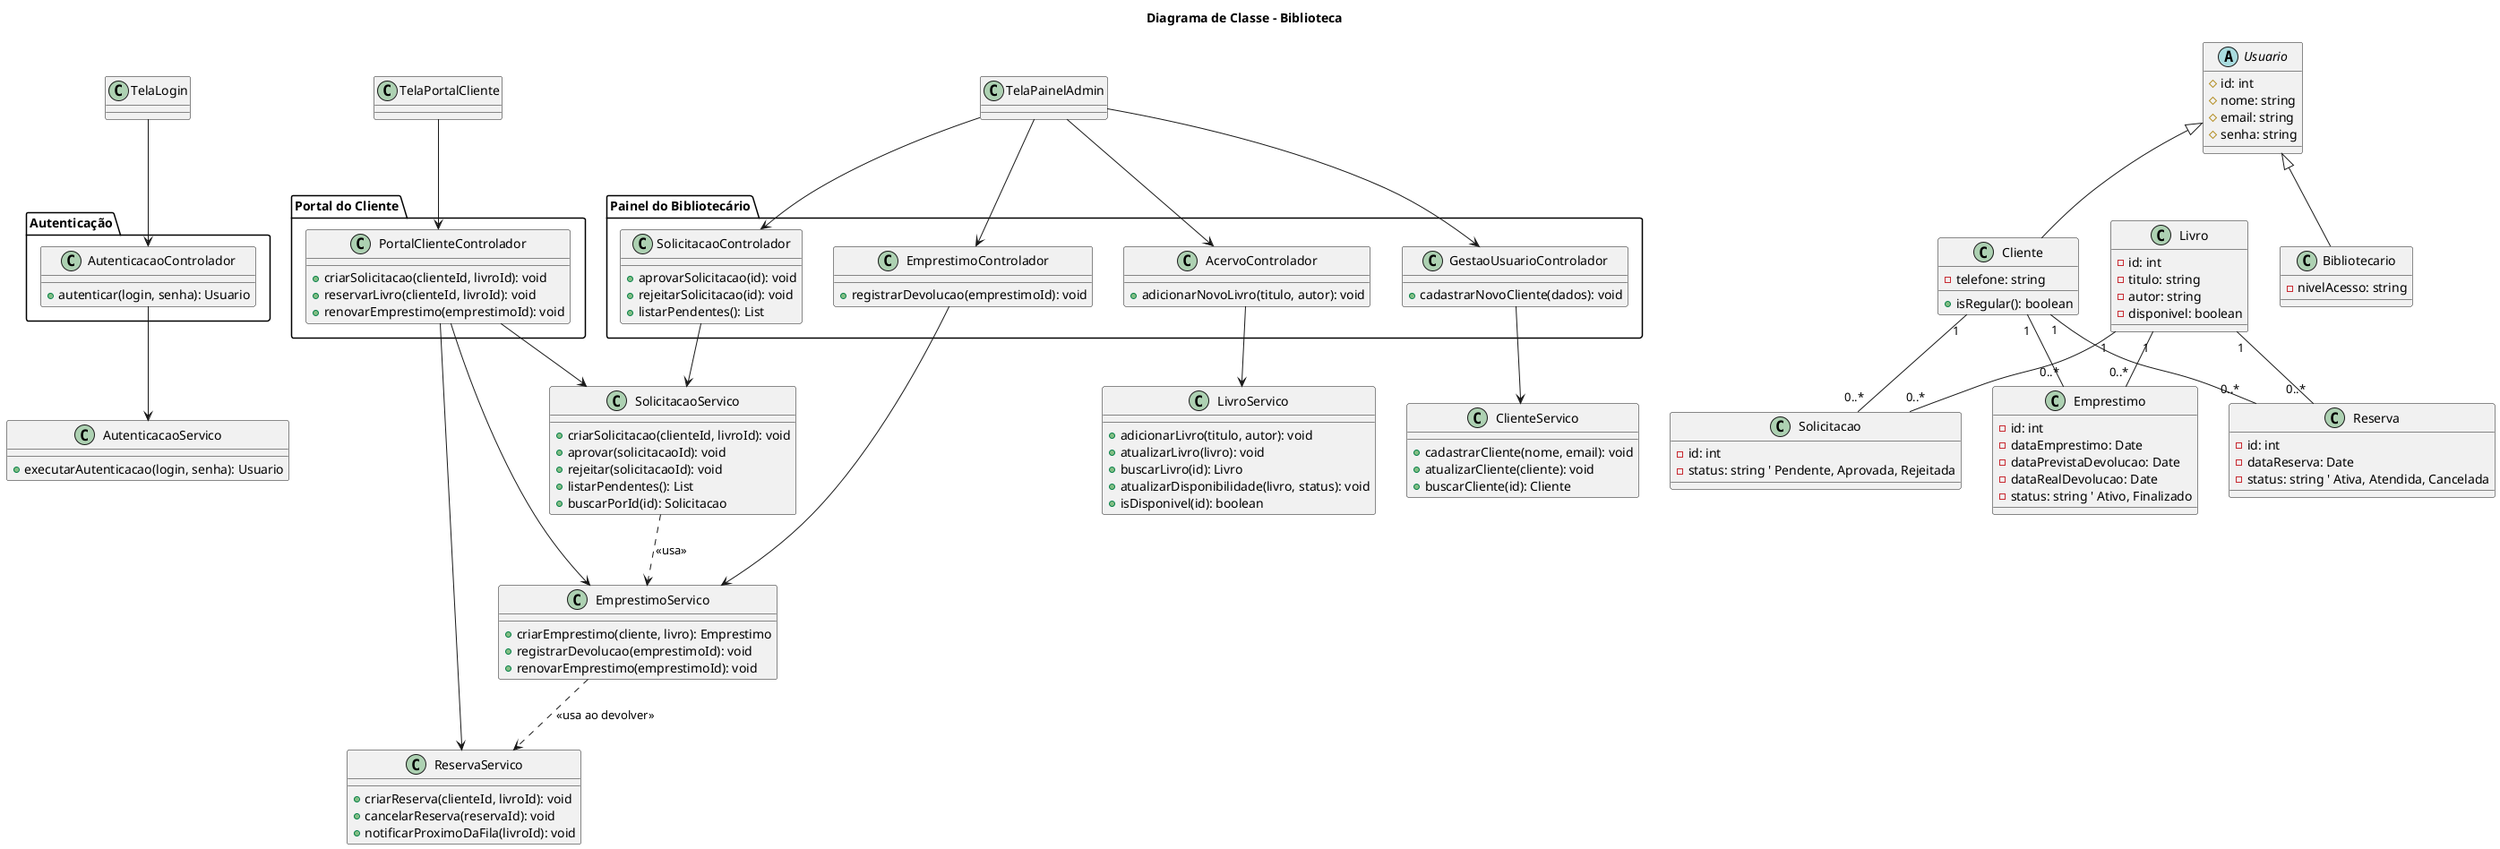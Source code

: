 @startuml
title Diagrama de Classe - Biblioteca

' =========================================================
' === CAMADA DE APRESENTAÇÃO / FRONTEIRA (Boundary) ===
' =========================================================
class TelaLogin
class TelaPortalCliente
class TelaPainelAdmin


' =========================================================
' === CAMADA DE CONTROLE (Control) ===
' =========================================================
package "Autenticação" {
    class AutenticacaoControlador {
        +autenticar(login, senha): Usuario
    }
}

package "Portal do Cliente" {
    class PortalClienteControlador {
        +criarSolicitacao(clienteId, livroId): void
        +reservarLivro(clienteId, livroId): void
        +renovarEmprestimo(emprestimoId): void
    }
}

package "Painel do Bibliotecário" {
    class SolicitacaoControlador {
      +aprovarSolicitacao(id): void
      +rejeitarSolicitacao(id): void
      +listarPendentes(): List
    }
    class EmprestimoControlador {
        +registrarDevolucao(emprestimoId): void
    }
    class AcervoControlador {
        +adicionarNovoLivro(titulo, autor): void
    }
    class GestaoUsuarioControlador {
        +cadastrarNovoCliente(dados): void
    }
}


' =========================================================
' === CAMADA DE SERVIÇO (Service) - COM MÉTODOS ===
' =========================================================
class AutenticacaoServico {
    +executarAutenticacao(login, senha): Usuario
}

class SolicitacaoServico {
  +criarSolicitacao(clienteId, livroId): void
  +aprovar(solicitacaoId): void
  +rejeitar(solicitacaoId): void
  +listarPendentes(): List
  +buscarPorId(id): Solicitacao
}

class EmprestimoServico {
  +criarEmprestimo(cliente, livro): Emprestimo
  +registrarDevolucao(emprestimoId): void
  +renovarEmprestimo(emprestimoId): void
}

class ReservaServico {
    +criarReserva(clienteId, livroId): void
    +cancelarReserva(reservaId): void
    +notificarProximoDaFila(livroId): void
}

class LivroServico {
  +adicionarLivro(titulo, autor): void
  +atualizarLivro(livro): void
  +buscarLivro(id): Livro
  +atualizarDisponibilidade(livro, status): void
  +isDisponivel(id): boolean
}

class ClienteServico {
  +cadastrarCliente(nome, email): void
  +atualizarCliente(cliente): void
  +buscarCliente(id): Cliente
}


' =========================================================
' === CAMADA DE ENTIDADE (Entity) - COM ATRIBUTOS ===
' =========================================================
abstract class Usuario {
  #id: int
  #nome: string
  #email: string
  #senha: string
}

class Cliente extends Usuario {
  -telefone: string
  +isRegular(): boolean
}

class Bibliotecario extends Usuario {
  -nivelAcesso: string
}

class Livro {
  -id: int
  -titulo: string
  -autor: string
  -disponivel: boolean
}

class Emprestimo {
  -id: int
  -dataEmprestimo: Date
  -dataPrevistaDevolucao: Date
  -dataRealDevolucao: Date
  -status: string ' Ativo, Finalizado
}

class Solicitacao {
  -id: int
  -status: string ' Pendente, Aprovada, Rejeitada
}

class Reserva {
    -id: int
    -dataReserva: Date
    -status: string ' Ativa, Atendida, Cancelada
}

' ============================================
' === RELACIONAMENTOS ===
' ============================================
TelaLogin --> AutenticacaoControlador
TelaPortalCliente --> PortalClienteControlador
TelaPainelAdmin --> SolicitacaoControlador
TelaPainelAdmin --> EmprestimoControlador
TelaPainelAdmin --> AcervoControlador
TelaPainelAdmin --> GestaoUsuarioControlador
AutenticacaoControlador --> AutenticacaoServico
PortalClienteControlador --> SolicitacaoServico
PortalClienteControlador --> ReservaServico
PortalClienteControlador --> EmprestimoServico
SolicitacaoControlador --> SolicitacaoServico
EmprestimoControlador --> EmprestimoServico
AcervoControlador --> LivroServico
GestaoUsuarioControlador --> ClienteServico
SolicitacaoServico ..> EmprestimoServico : <<usa>>
EmprestimoServico ..> ReservaServico : <<usa ao devolver>>
Cliente "1" -- "0..*" Emprestimo
Livro "1" -- "0..*" Emprestimo
Cliente "1" -- "0..*" Solicitacao
Livro "1" -- "0..*" Solicitacao
Cliente "1" -- "0..*" Reserva
Livro "1" -- "0..*" Reserva

@enduml